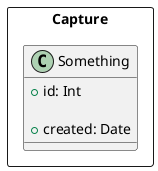 @startuml meusys

package Capture <<Rectangle>> {

  ' alguma coisa
  class Something {  
    + id: Int
    
    + created: Date
  }

}

@enduml 